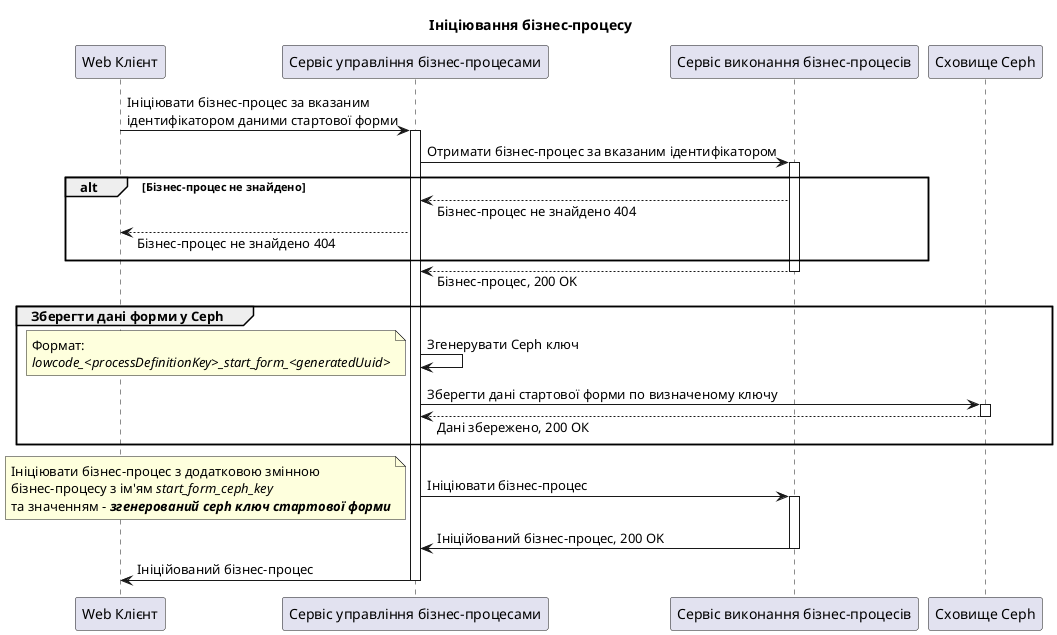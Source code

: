 @startuml
participant "Web Клієнт" as client  order 10
participant "Сервіс управління бізнес-процесами" as service  order 20
participant "Cервіс виконання бізнес-процесів" as bpms order 30
participant "Сховище Ceph" as ceph order 40
skinparam responseMessageBelowArrow true

title Ініціювання бізнес-процесу
  client -> service: Ініціювати бізнес-процес за вказаним \nідентифікатором даними стартової форми
  activate service
  service -> bpms: Отримати бізнес-процес за вказаним ідентифікатором
  activate bpms
  alt Бізнес-процес не знайдено
    service <-- bpms: Бізнес-процес не знайдено 404
    client <-- service: Бізнес-процес не знайдено 404
  end
  service <-- bpms: Бізнес-процес, 200 OK
  deactivate bpms

  group Зберегти дані форми у Ceph
    service -> service: Згенерувати Ceph ключ
    note left
      Формат:
      //lowcode_<processDefinitionKey>_start_form_<generatedUuid>//
    end note
    service -> ceph : Зберегти дані стартової форми по визначеному ключу
    activate ceph
    service <-- ceph: Дані збережено, 200 ОК
    deactivate ceph
  end group
  service -> bpms: Ініціювати бізнес-процес
  note left
    Ініціювати бізнес-процес з додатковою змінною
    бізнес-процесу з ім'ям //start_form_ceph_key//
    та значенням - **//згенерований ceph ключ стартової форми//**
  end note
  activate bpms
  bpms -> service: Ініційований бізнес-процес, 200 OK
  deactivate bpms
  service -> client: Ініційований бізнес-процес
  deactivate service
@enduml